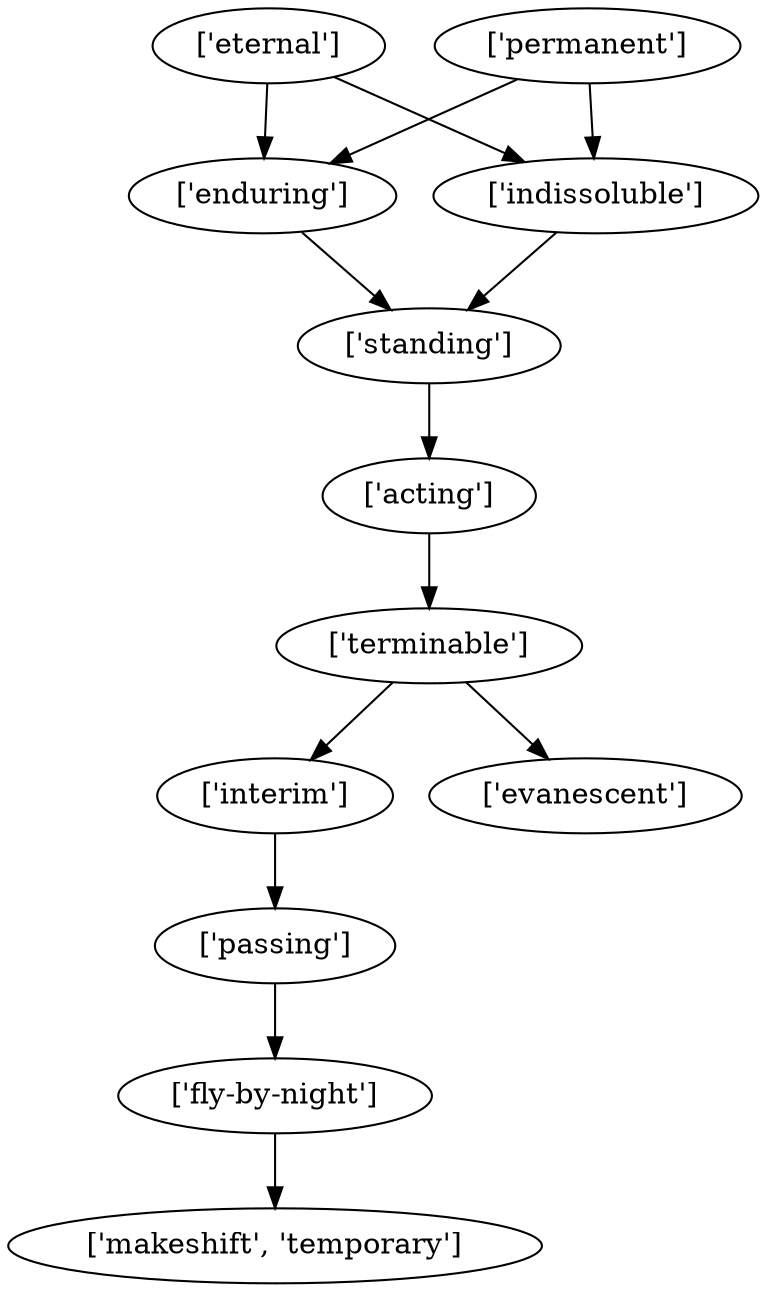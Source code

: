 strict digraph  {
	"['passing']" -> "['fly-by-night']";
	"['fly-by-night']" -> "['makeshift', 'temporary']";
	"['standing']" -> "['acting']";
	"['acting']" -> "['terminable']";
	"['interim']" -> "['passing']";
	"['terminable']" -> "['interim']";
	"['terminable']" -> "['evanescent']";
	"['enduring']" -> "['standing']";
	"['indissoluble']" -> "['standing']";
	"['eternal']" -> "['enduring']";
	"['eternal']" -> "['indissoluble']";
	"['permanent']" -> "['enduring']";
	"['permanent']" -> "['indissoluble']";
}
